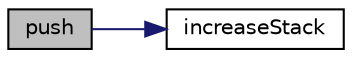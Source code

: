 digraph "push"
{
  edge [fontname="Helvetica",fontsize="10",labelfontname="Helvetica",labelfontsize="10"];
  node [fontname="Helvetica",fontsize="10",shape=record];
  rankdir="LR";
  Node1 [label="push",height=0.2,width=0.4,color="black", fillcolor="grey75", style="filled", fontcolor="black"];
  Node1 -> Node2 [color="midnightblue",fontsize="10",style="solid"];
  Node2 [label="increaseStack",height=0.2,width=0.4,color="black", fillcolor="white", style="filled",URL="$pila_8c.html#a3f5f6f2f0a083cb22ed02eadcf585c2f"];
}
